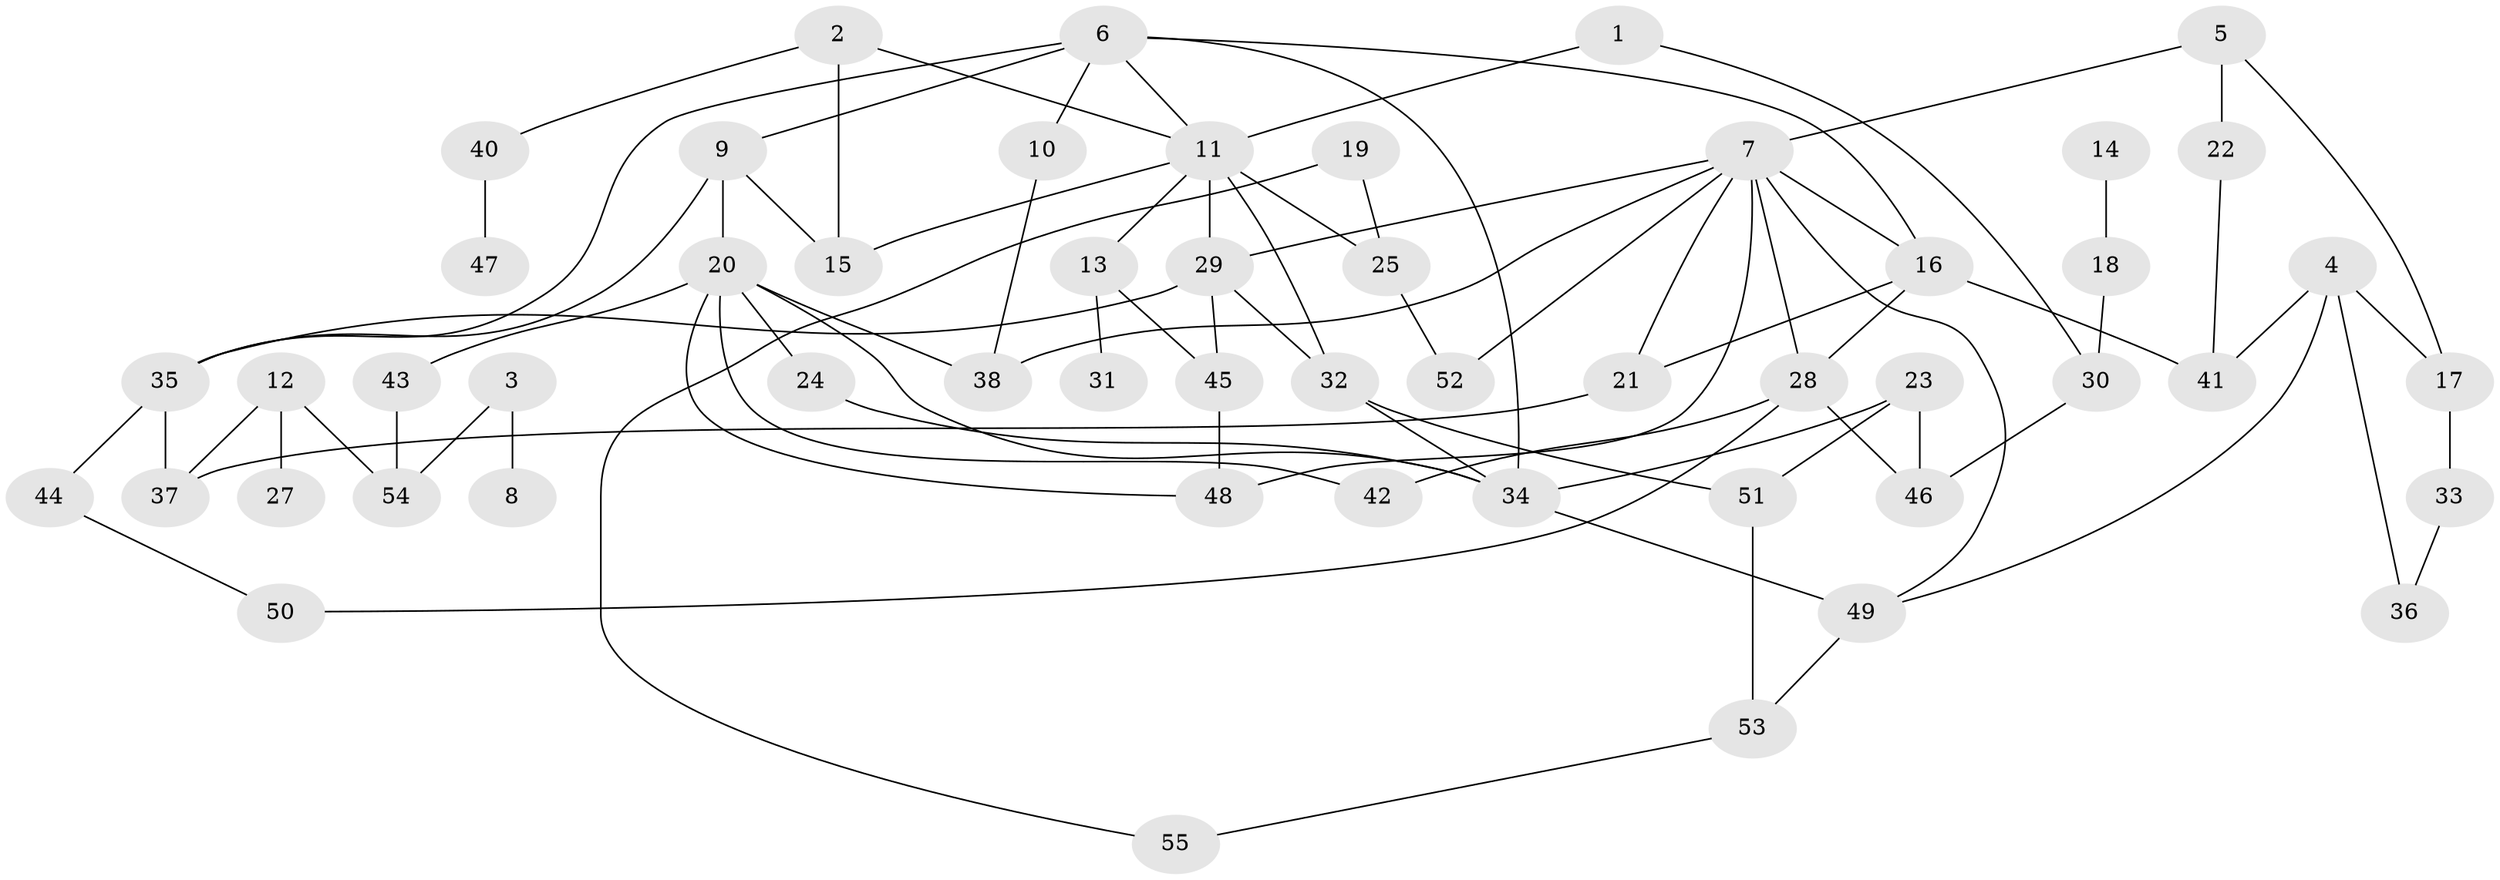 // original degree distribution, {2: 0.3944954128440367, 3: 0.28440366972477066, 4: 0.08256880733944955, 5: 0.07339449541284404, 1: 0.12844036697247707, 6: 0.009174311926605505, 0: 0.01834862385321101, 7: 0.009174311926605505}
// Generated by graph-tools (version 1.1) at 2025/33/03/09/25 02:33:24]
// undirected, 53 vertices, 83 edges
graph export_dot {
graph [start="1"]
  node [color=gray90,style=filled];
  1;
  2;
  3;
  4;
  5;
  6;
  7;
  8;
  9;
  10;
  11;
  12;
  13;
  14;
  15;
  16;
  17;
  18;
  19;
  20;
  21;
  22;
  23;
  24;
  25;
  27;
  28;
  29;
  30;
  31;
  32;
  33;
  34;
  35;
  36;
  37;
  38;
  40;
  41;
  42;
  43;
  44;
  45;
  46;
  47;
  48;
  49;
  50;
  51;
  52;
  53;
  54;
  55;
  1 -- 11 [weight=1.0];
  1 -- 30 [weight=1.0];
  2 -- 11 [weight=1.0];
  2 -- 15 [weight=1.0];
  2 -- 40 [weight=1.0];
  3 -- 8 [weight=1.0];
  3 -- 54 [weight=1.0];
  4 -- 17 [weight=1.0];
  4 -- 36 [weight=1.0];
  4 -- 41 [weight=1.0];
  4 -- 49 [weight=1.0];
  5 -- 7 [weight=2.0];
  5 -- 17 [weight=1.0];
  5 -- 22 [weight=2.0];
  6 -- 9 [weight=1.0];
  6 -- 10 [weight=1.0];
  6 -- 11 [weight=1.0];
  6 -- 16 [weight=1.0];
  6 -- 34 [weight=1.0];
  6 -- 35 [weight=1.0];
  7 -- 16 [weight=1.0];
  7 -- 21 [weight=1.0];
  7 -- 28 [weight=1.0];
  7 -- 29 [weight=1.0];
  7 -- 38 [weight=1.0];
  7 -- 48 [weight=1.0];
  7 -- 49 [weight=1.0];
  7 -- 52 [weight=1.0];
  9 -- 15 [weight=1.0];
  9 -- 20 [weight=1.0];
  9 -- 35 [weight=2.0];
  10 -- 38 [weight=1.0];
  11 -- 13 [weight=1.0];
  11 -- 15 [weight=1.0];
  11 -- 25 [weight=1.0];
  11 -- 29 [weight=2.0];
  11 -- 32 [weight=1.0];
  12 -- 27 [weight=1.0];
  12 -- 37 [weight=1.0];
  12 -- 54 [weight=1.0];
  13 -- 31 [weight=1.0];
  13 -- 45 [weight=1.0];
  14 -- 18 [weight=1.0];
  16 -- 21 [weight=1.0];
  16 -- 28 [weight=1.0];
  16 -- 41 [weight=1.0];
  17 -- 33 [weight=2.0];
  18 -- 30 [weight=1.0];
  19 -- 25 [weight=1.0];
  19 -- 55 [weight=1.0];
  20 -- 24 [weight=1.0];
  20 -- 34 [weight=1.0];
  20 -- 38 [weight=1.0];
  20 -- 42 [weight=1.0];
  20 -- 43 [weight=1.0];
  20 -- 48 [weight=1.0];
  21 -- 37 [weight=1.0];
  22 -- 41 [weight=1.0];
  23 -- 34 [weight=1.0];
  23 -- 46 [weight=1.0];
  23 -- 51 [weight=1.0];
  24 -- 34 [weight=1.0];
  25 -- 52 [weight=1.0];
  28 -- 42 [weight=1.0];
  28 -- 46 [weight=1.0];
  28 -- 50 [weight=1.0];
  29 -- 32 [weight=1.0];
  29 -- 35 [weight=1.0];
  29 -- 45 [weight=1.0];
  30 -- 46 [weight=1.0];
  32 -- 34 [weight=1.0];
  32 -- 51 [weight=1.0];
  33 -- 36 [weight=1.0];
  34 -- 49 [weight=1.0];
  35 -- 37 [weight=1.0];
  35 -- 44 [weight=1.0];
  40 -- 47 [weight=1.0];
  43 -- 54 [weight=1.0];
  44 -- 50 [weight=1.0];
  45 -- 48 [weight=1.0];
  49 -- 53 [weight=1.0];
  51 -- 53 [weight=1.0];
  53 -- 55 [weight=1.0];
}
